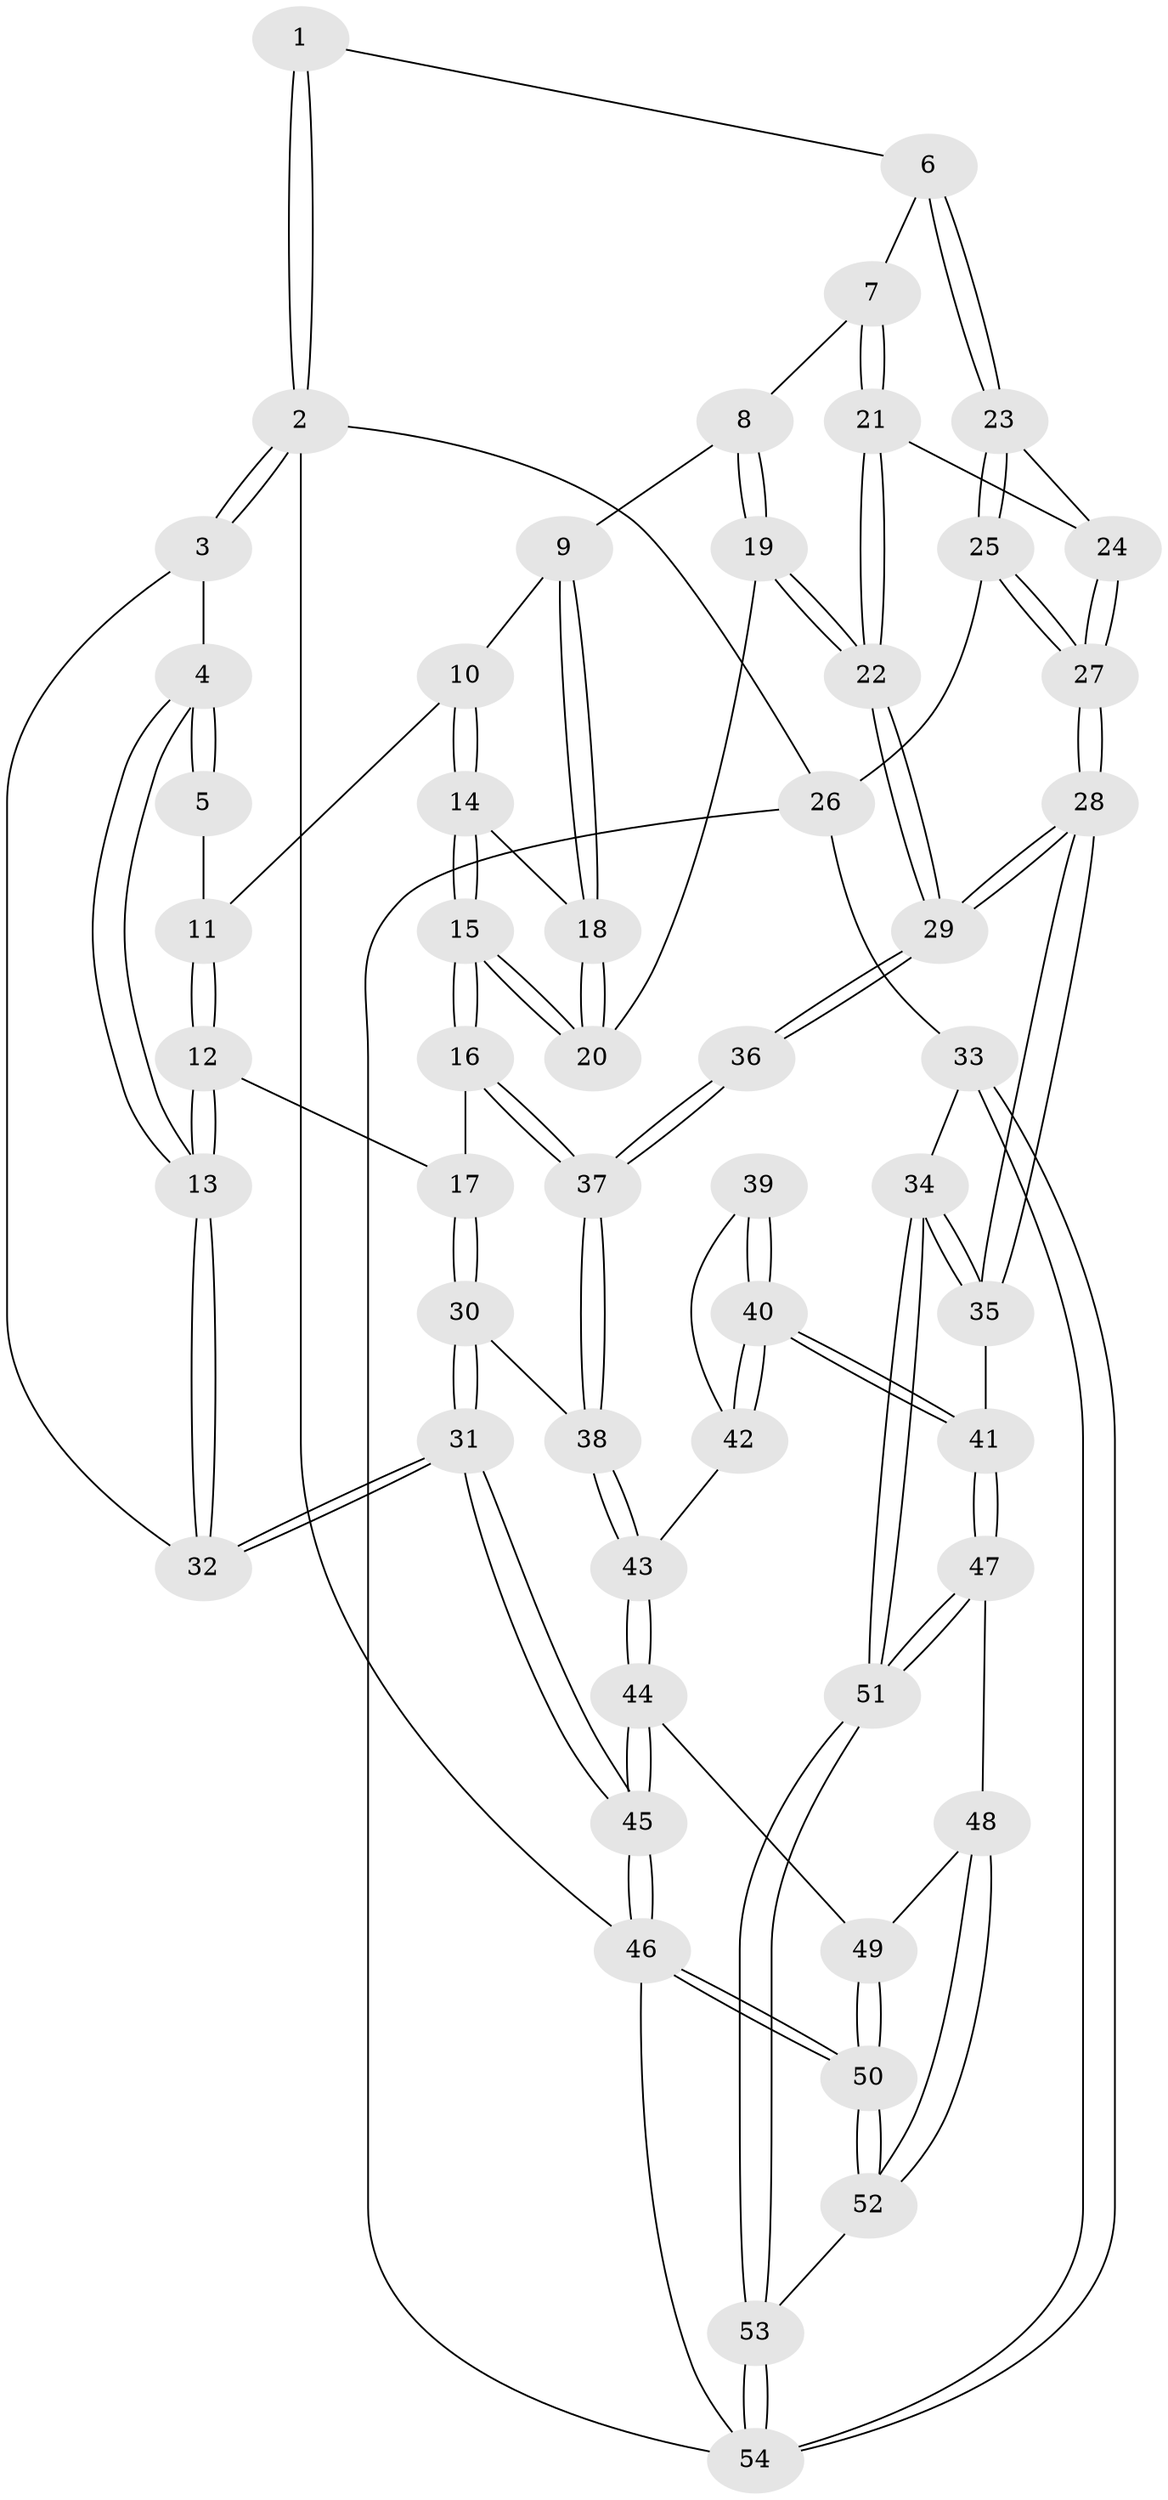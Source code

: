 // Generated by graph-tools (version 1.1) at 2025/01/03/09/25 05:01:15]
// undirected, 54 vertices, 132 edges
graph export_dot {
graph [start="1"]
  node [color=gray90,style=filled];
  1 [pos="+0.2973546637977883+0"];
  2 [pos="+0+0"];
  3 [pos="+0+0"];
  4 [pos="+0.11507590050223454+0.07819777922396863"];
  5 [pos="+0.2940279936208722+0"];
  6 [pos="+0.9830715348091985+0"];
  7 [pos="+0.7337206026079196+0.045553943921207"];
  8 [pos="+0.6318863157147124+0.10708421194922081"];
  9 [pos="+0.5712402885544248+0.10868890786483737"];
  10 [pos="+0.3891954191929741+0.029706687361933194"];
  11 [pos="+0.3130307130079609+0"];
  12 [pos="+0.24957286697795744+0.26013355261171617"];
  13 [pos="+0.05313368041977731+0.26084909286738267"];
  14 [pos="+0.3997233355046341+0.0858209549488441"];
  15 [pos="+0.4308990658130984+0.3229349786485178"];
  16 [pos="+0.4297298005684778+0.3243467879966737"];
  17 [pos="+0.2516548941417046+0.26181311045657857"];
  18 [pos="+0.5210969871701174+0.18752710636332903"];
  19 [pos="+0.6033449996984602+0.29036717075982754"];
  20 [pos="+0.47076547464924623+0.30590905249747385"];
  21 [pos="+0.7460477224036225+0.18971369633692875"];
  22 [pos="+0.6876070011929251+0.3344481061504774"];
  23 [pos="+1+0"];
  24 [pos="+0.8447422114554201+0.26370805137489184"];
  25 [pos="+1+0"];
  26 [pos="+1+0"];
  27 [pos="+0.8648463120820451+0.34475164711013184"];
  28 [pos="+0.8561802833374303+0.528452321831386"];
  29 [pos="+0.7671146920232919+0.4547977974389149"];
  30 [pos="+0.21294376726784492+0.49119983615996243"];
  31 [pos="+0+0.5435479630738351"];
  32 [pos="+0+0.3979209601027059"];
  33 [pos="+1+0.6697353856622946"];
  34 [pos="+0.9972375113643012+0.6418480294853914"];
  35 [pos="+0.904400363521122+0.6056919437793349"];
  36 [pos="+0.4643826181524323+0.4427529262452191"];
  37 [pos="+0.4245267452899468+0.4202966458906157"];
  38 [pos="+0.3409810802119719+0.5088684045865934"];
  39 [pos="+0.47232613474665813+0.4544239115835696"];
  40 [pos="+0.7317331991581352+0.6664867311205984"];
  41 [pos="+0.7326024720622543+0.6666883901302176"];
  42 [pos="+0.5441149907388207+0.6469902233581054"];
  43 [pos="+0.3774875841400549+0.6868872982583468"];
  44 [pos="+0.3584486781572508+0.7307617096793364"];
  45 [pos="+0+0.7801078330648472"];
  46 [pos="+0+1"];
  47 [pos="+0.5779360869445606+0.8701229575118199"];
  48 [pos="+0.42742193046318405+0.8470030949245063"];
  49 [pos="+0.358942654421894+0.7318731151662012"];
  50 [pos="+0.0334909907422401+1"];
  51 [pos="+0.638039005395242+1"];
  52 [pos="+0.26855133677958704+1"];
  53 [pos="+0.6518866373833384+1"];
  54 [pos="+1+1"];
  1 -- 2;
  1 -- 2;
  1 -- 6;
  2 -- 3;
  2 -- 3;
  2 -- 26;
  2 -- 46;
  3 -- 4;
  3 -- 32;
  4 -- 5;
  4 -- 5;
  4 -- 13;
  4 -- 13;
  5 -- 11;
  6 -- 7;
  6 -- 23;
  6 -- 23;
  7 -- 8;
  7 -- 21;
  7 -- 21;
  8 -- 9;
  8 -- 19;
  8 -- 19;
  9 -- 10;
  9 -- 18;
  9 -- 18;
  10 -- 11;
  10 -- 14;
  10 -- 14;
  11 -- 12;
  11 -- 12;
  12 -- 13;
  12 -- 13;
  12 -- 17;
  13 -- 32;
  13 -- 32;
  14 -- 15;
  14 -- 15;
  14 -- 18;
  15 -- 16;
  15 -- 16;
  15 -- 20;
  15 -- 20;
  16 -- 17;
  16 -- 37;
  16 -- 37;
  17 -- 30;
  17 -- 30;
  18 -- 20;
  18 -- 20;
  19 -- 20;
  19 -- 22;
  19 -- 22;
  21 -- 22;
  21 -- 22;
  21 -- 24;
  22 -- 29;
  22 -- 29;
  23 -- 24;
  23 -- 25;
  23 -- 25;
  24 -- 27;
  24 -- 27;
  25 -- 26;
  25 -- 27;
  25 -- 27;
  26 -- 33;
  26 -- 54;
  27 -- 28;
  27 -- 28;
  28 -- 29;
  28 -- 29;
  28 -- 35;
  28 -- 35;
  29 -- 36;
  29 -- 36;
  30 -- 31;
  30 -- 31;
  30 -- 38;
  31 -- 32;
  31 -- 32;
  31 -- 45;
  31 -- 45;
  33 -- 34;
  33 -- 54;
  33 -- 54;
  34 -- 35;
  34 -- 35;
  34 -- 51;
  34 -- 51;
  35 -- 41;
  36 -- 37;
  36 -- 37;
  37 -- 38;
  37 -- 38;
  38 -- 43;
  38 -- 43;
  39 -- 40;
  39 -- 40;
  39 -- 42;
  40 -- 41;
  40 -- 41;
  40 -- 42;
  40 -- 42;
  41 -- 47;
  41 -- 47;
  42 -- 43;
  43 -- 44;
  43 -- 44;
  44 -- 45;
  44 -- 45;
  44 -- 49;
  45 -- 46;
  45 -- 46;
  46 -- 50;
  46 -- 50;
  46 -- 54;
  47 -- 48;
  47 -- 51;
  47 -- 51;
  48 -- 49;
  48 -- 52;
  48 -- 52;
  49 -- 50;
  49 -- 50;
  50 -- 52;
  50 -- 52;
  51 -- 53;
  51 -- 53;
  52 -- 53;
  53 -- 54;
  53 -- 54;
}
